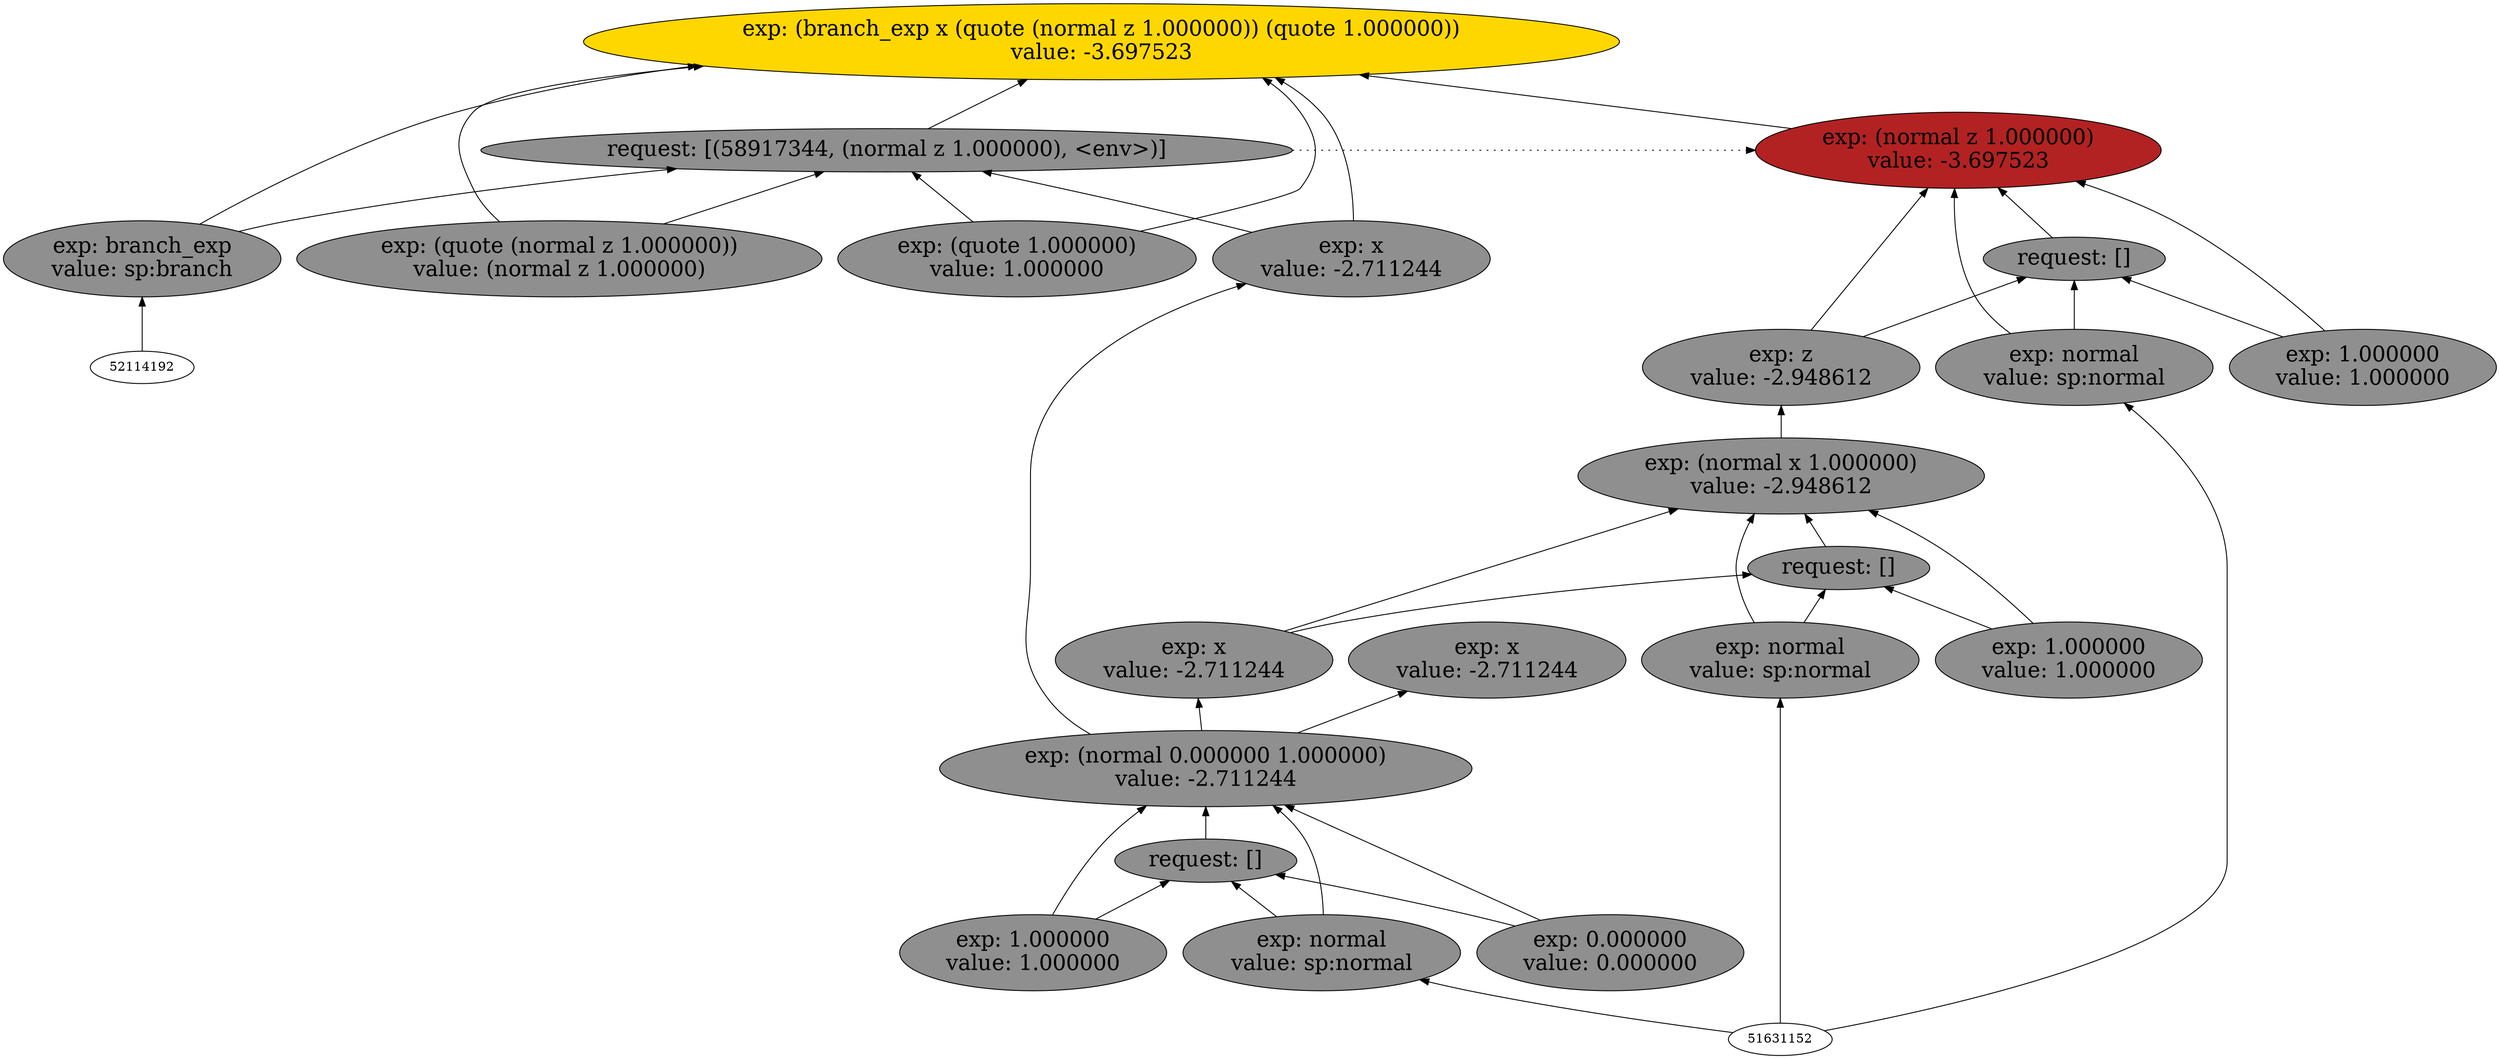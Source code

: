 digraph {
rankdir=BT
fontsize=24
subgraph clster1 {
label="Venture Families"
subgraph clster2 {
label="1"
"60601664"["fillcolor"="grey56" "fontsize"="24" "label"="exp: (normal 0.000000 1.000000)\nvalue: -2.711244" "shape"="ellipse" "style"="filled" ]
"60240240"["fillcolor"="grey56" "fontsize"="24" "label"="request: []" "shape"="ellipse" "style"="filled" ]
"58609184"["fillcolor"="grey56" "fontsize"="24" "label"="exp: normal\nvalue: sp:normal" "shape"="ellipse" "style"="filled" ]
"59290560"["fillcolor"="grey56" "fontsize"="24" "label"="exp: 0.000000\nvalue: 0.000000" "shape"="ellipse" "style"="filled" ]
"59465312"["fillcolor"="grey56" "fontsize"="24" "label"="exp: 1.000000\nvalue: 1.000000" "shape"="ellipse" "style"="filled" ]
}

subgraph clster3 {
label="2"
"59503056"["fillcolor"="grey56" "fontsize"="24" "label"="exp: x\nvalue: -2.711244" "shape"="ellipse" "style"="filled" ]
}

subgraph clster4 {
label="3"
"59953904"["fillcolor"="grey56" "fontsize"="24" "label"="exp: (normal x 1.000000)\nvalue: -2.948612" "shape"="ellipse" "style"="filled" ]
"59918960"["fillcolor"="grey56" "fontsize"="24" "label"="request: []" "shape"="ellipse" "style"="filled" ]
"60178720"["fillcolor"="grey56" "fontsize"="24" "label"="exp: normal\nvalue: sp:normal" "shape"="ellipse" "style"="filled" ]
"60945344"["fillcolor"="grey56" "fontsize"="24" "label"="exp: x\nvalue: -2.711244" "shape"="ellipse" "style"="filled" ]
"58490880"["fillcolor"="grey56" "fontsize"="24" "label"="exp: 1.000000\nvalue: 1.000000" "shape"="ellipse" "style"="filled" ]
}

subgraph clster5 {
label="4"
"58785168"["fillcolor"="gold" "fontsize"="24" "label"="exp: (branch_exp x (quote (normal z 1.000000)) (quote 1.000000))\nvalue: -3.697523" "shape"="ellipse" "style"="filled" ]
"58917344"["fillcolor"="grey56" "fontsize"="24" "label"="request: [(58917344, (normal z 1.000000), <env>)]" "shape"="ellipse" "style"="filled" ]
"60713072"["fillcolor"="grey56" "fontsize"="24" "label"="exp: branch_exp\nvalue: sp:branch" "shape"="ellipse" "style"="filled" ]
"58520080"["fillcolor"="grey56" "fontsize"="24" "label"="exp: x\nvalue: -2.711244" "shape"="ellipse" "style"="filled" ]
"58720864"["fillcolor"="grey56" "fontsize"="24" "label"="exp: (quote (normal z 1.000000))\nvalue: (normal z 1.000000)" "shape"="ellipse" "style"="filled" ]
"58604208"["fillcolor"="grey56" "fontsize"="24" "label"="exp: (quote 1.000000)\nvalue: 1.000000" "shape"="ellipse" "style"="filled" ]
}

}

subgraph clster6 {
label=""
"58767728"["fillcolor"="firebrick" "fontsize"="24" "label"="exp: (normal z 1.000000)\nvalue: -3.697523" "shape"="ellipse" "style"="filled" ]
"60952560"["fillcolor"="grey56" "fontsize"="24" "label"="request: []" "shape"="ellipse" "style"="filled" ]
"58958272"["fillcolor"="grey56" "fontsize"="24" "label"="exp: normal\nvalue: sp:normal" "shape"="ellipse" "style"="filled" ]
"58492080"["fillcolor"="grey56" "fontsize"="24" "label"="exp: z\nvalue: -2.948612" "shape"="ellipse" "style"="filled" ]
"59277840"["fillcolor"="grey56" "fontsize"="24" "label"="exp: 1.000000\nvalue: 1.000000" "shape"="ellipse" "style"="filled" ]
}

"58958272" -> "58767728"["arrowhead"="normal" "color"="black" "constraint"="true" "style"="solid" ]
"58958272" -> "60952560"["arrowhead"="normal" "color"="black" "constraint"="true" "style"="solid" ]
"51631152" -> "58958272"["arrowhead"="normal" "color"="black" "constraint"="true" "style"="solid" ]
"58492080" -> "58767728"["arrowhead"="normal" "color"="black" "constraint"="true" "style"="solid" ]
"58492080" -> "60952560"["arrowhead"="normal" "color"="black" "constraint"="true" "style"="solid" ]
"59953904" -> "58492080"["arrowhead"="normal" "color"="black" "constraint"="true" "style"="solid" ]
"59277840" -> "58767728"["arrowhead"="normal" "color"="black" "constraint"="true" "style"="solid" ]
"59277840" -> "60952560"["arrowhead"="normal" "color"="black" "constraint"="true" "style"="solid" ]
"60952560" -> "58767728"["arrowhead"="normal" "color"="black" "constraint"="true" "style"="solid" ]
"60713072" -> "58785168"["arrowhead"="normal" "color"="black" "constraint"="true" "style"="solid" ]
"60713072" -> "58917344"["arrowhead"="normal" "color"="black" "constraint"="true" "style"="solid" ]
"52114192" -> "60713072"["arrowhead"="normal" "color"="black" "constraint"="true" "style"="solid" ]
"58520080" -> "58785168"["arrowhead"="normal" "color"="black" "constraint"="true" "style"="solid" ]
"58520080" -> "58917344"["arrowhead"="normal" "color"="black" "constraint"="true" "style"="solid" ]
"60601664" -> "58520080"["arrowhead"="normal" "color"="black" "constraint"="true" "style"="solid" ]
"58720864" -> "58785168"["arrowhead"="normal" "color"="black" "constraint"="true" "style"="solid" ]
"58720864" -> "58917344"["arrowhead"="normal" "color"="black" "constraint"="true" "style"="solid" ]
"58604208" -> "58785168"["arrowhead"="normal" "color"="black" "constraint"="true" "style"="solid" ]
"58604208" -> "58917344"["arrowhead"="normal" "color"="black" "constraint"="true" "style"="solid" ]
"58917344" -> "58785168"["arrowhead"="normal" "color"="black" "constraint"="true" "style"="solid" ]
"58767728" -> "58785168"["arrowhead"="normal" "color"="black" "constraint"="true" "style"="solid" ]
"58917344" -> "58767728"["arrowhead"="normal" "color"="black" "constraint"="false" "style"="dotted" ]
"60601664" -> "59503056"["arrowhead"="normal" "color"="black" "constraint"="true" "style"="solid" ]
"60178720" -> "59953904"["arrowhead"="normal" "color"="black" "constraint"="true" "style"="solid" ]
"60178720" -> "59918960"["arrowhead"="normal" "color"="black" "constraint"="true" "style"="solid" ]
"51631152" -> "60178720"["arrowhead"="normal" "color"="black" "constraint"="true" "style"="solid" ]
"60945344" -> "59953904"["arrowhead"="normal" "color"="black" "constraint"="true" "style"="solid" ]
"60945344" -> "59918960"["arrowhead"="normal" "color"="black" "constraint"="true" "style"="solid" ]
"60601664" -> "60945344"["arrowhead"="normal" "color"="black" "constraint"="true" "style"="solid" ]
"58490880" -> "59953904"["arrowhead"="normal" "color"="black" "constraint"="true" "style"="solid" ]
"58490880" -> "59918960"["arrowhead"="normal" "color"="black" "constraint"="true" "style"="solid" ]
"59918960" -> "59953904"["arrowhead"="normal" "color"="black" "constraint"="true" "style"="solid" ]
"58609184" -> "60601664"["arrowhead"="normal" "color"="black" "constraint"="true" "style"="solid" ]
"58609184" -> "60240240"["arrowhead"="normal" "color"="black" "constraint"="true" "style"="solid" ]
"51631152" -> "58609184"["arrowhead"="normal" "color"="black" "constraint"="true" "style"="solid" ]
"59290560" -> "60601664"["arrowhead"="normal" "color"="black" "constraint"="true" "style"="solid" ]
"59290560" -> "60240240"["arrowhead"="normal" "color"="black" "constraint"="true" "style"="solid" ]
"59465312" -> "60601664"["arrowhead"="normal" "color"="black" "constraint"="true" "style"="solid" ]
"59465312" -> "60240240"["arrowhead"="normal" "color"="black" "constraint"="true" "style"="solid" ]
"60240240" -> "60601664"["arrowhead"="normal" "color"="black" "constraint"="true" "style"="solid" ]

}